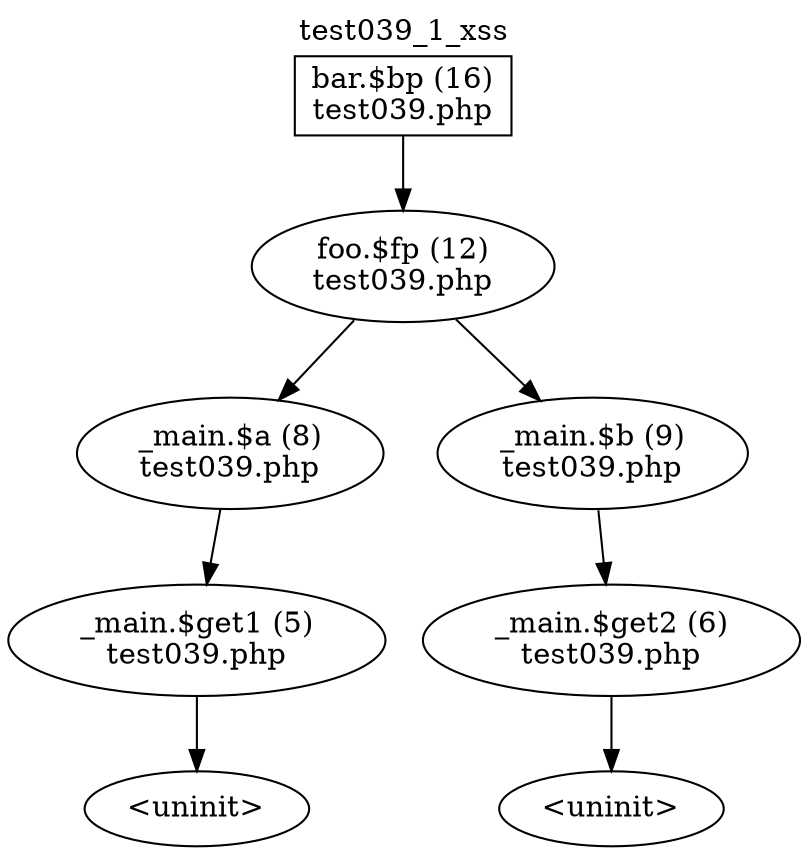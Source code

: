 digraph cfg {
  label="test039_1_xss";
  labelloc=t;
  n1 [shape=box, label="bar.$bp (16)\ntest039.php"];
  n2 [shape=ellipse, label="foo.$fp (12)\ntest039.php"];
  n3 [shape=ellipse, label="_main.$a (8)\ntest039.php"];
  n4 [shape=ellipse, label="_main.$b (9)\ntest039.php"];
  n5 [shape=ellipse, label="_main.$get1 (5)\ntest039.php"];
  n6 [shape=ellipse, label="_main.$get2 (6)\ntest039.php"];
  n7 [shape=ellipse, label="<uninit>"];
  n8 [shape=ellipse, label="<uninit>"];
  n1 -> n2;
  n2 -> n3;
  n2 -> n4;
  n3 -> n5;
  n4 -> n6;
  n5 -> n7;
  n6 -> n8;
}
